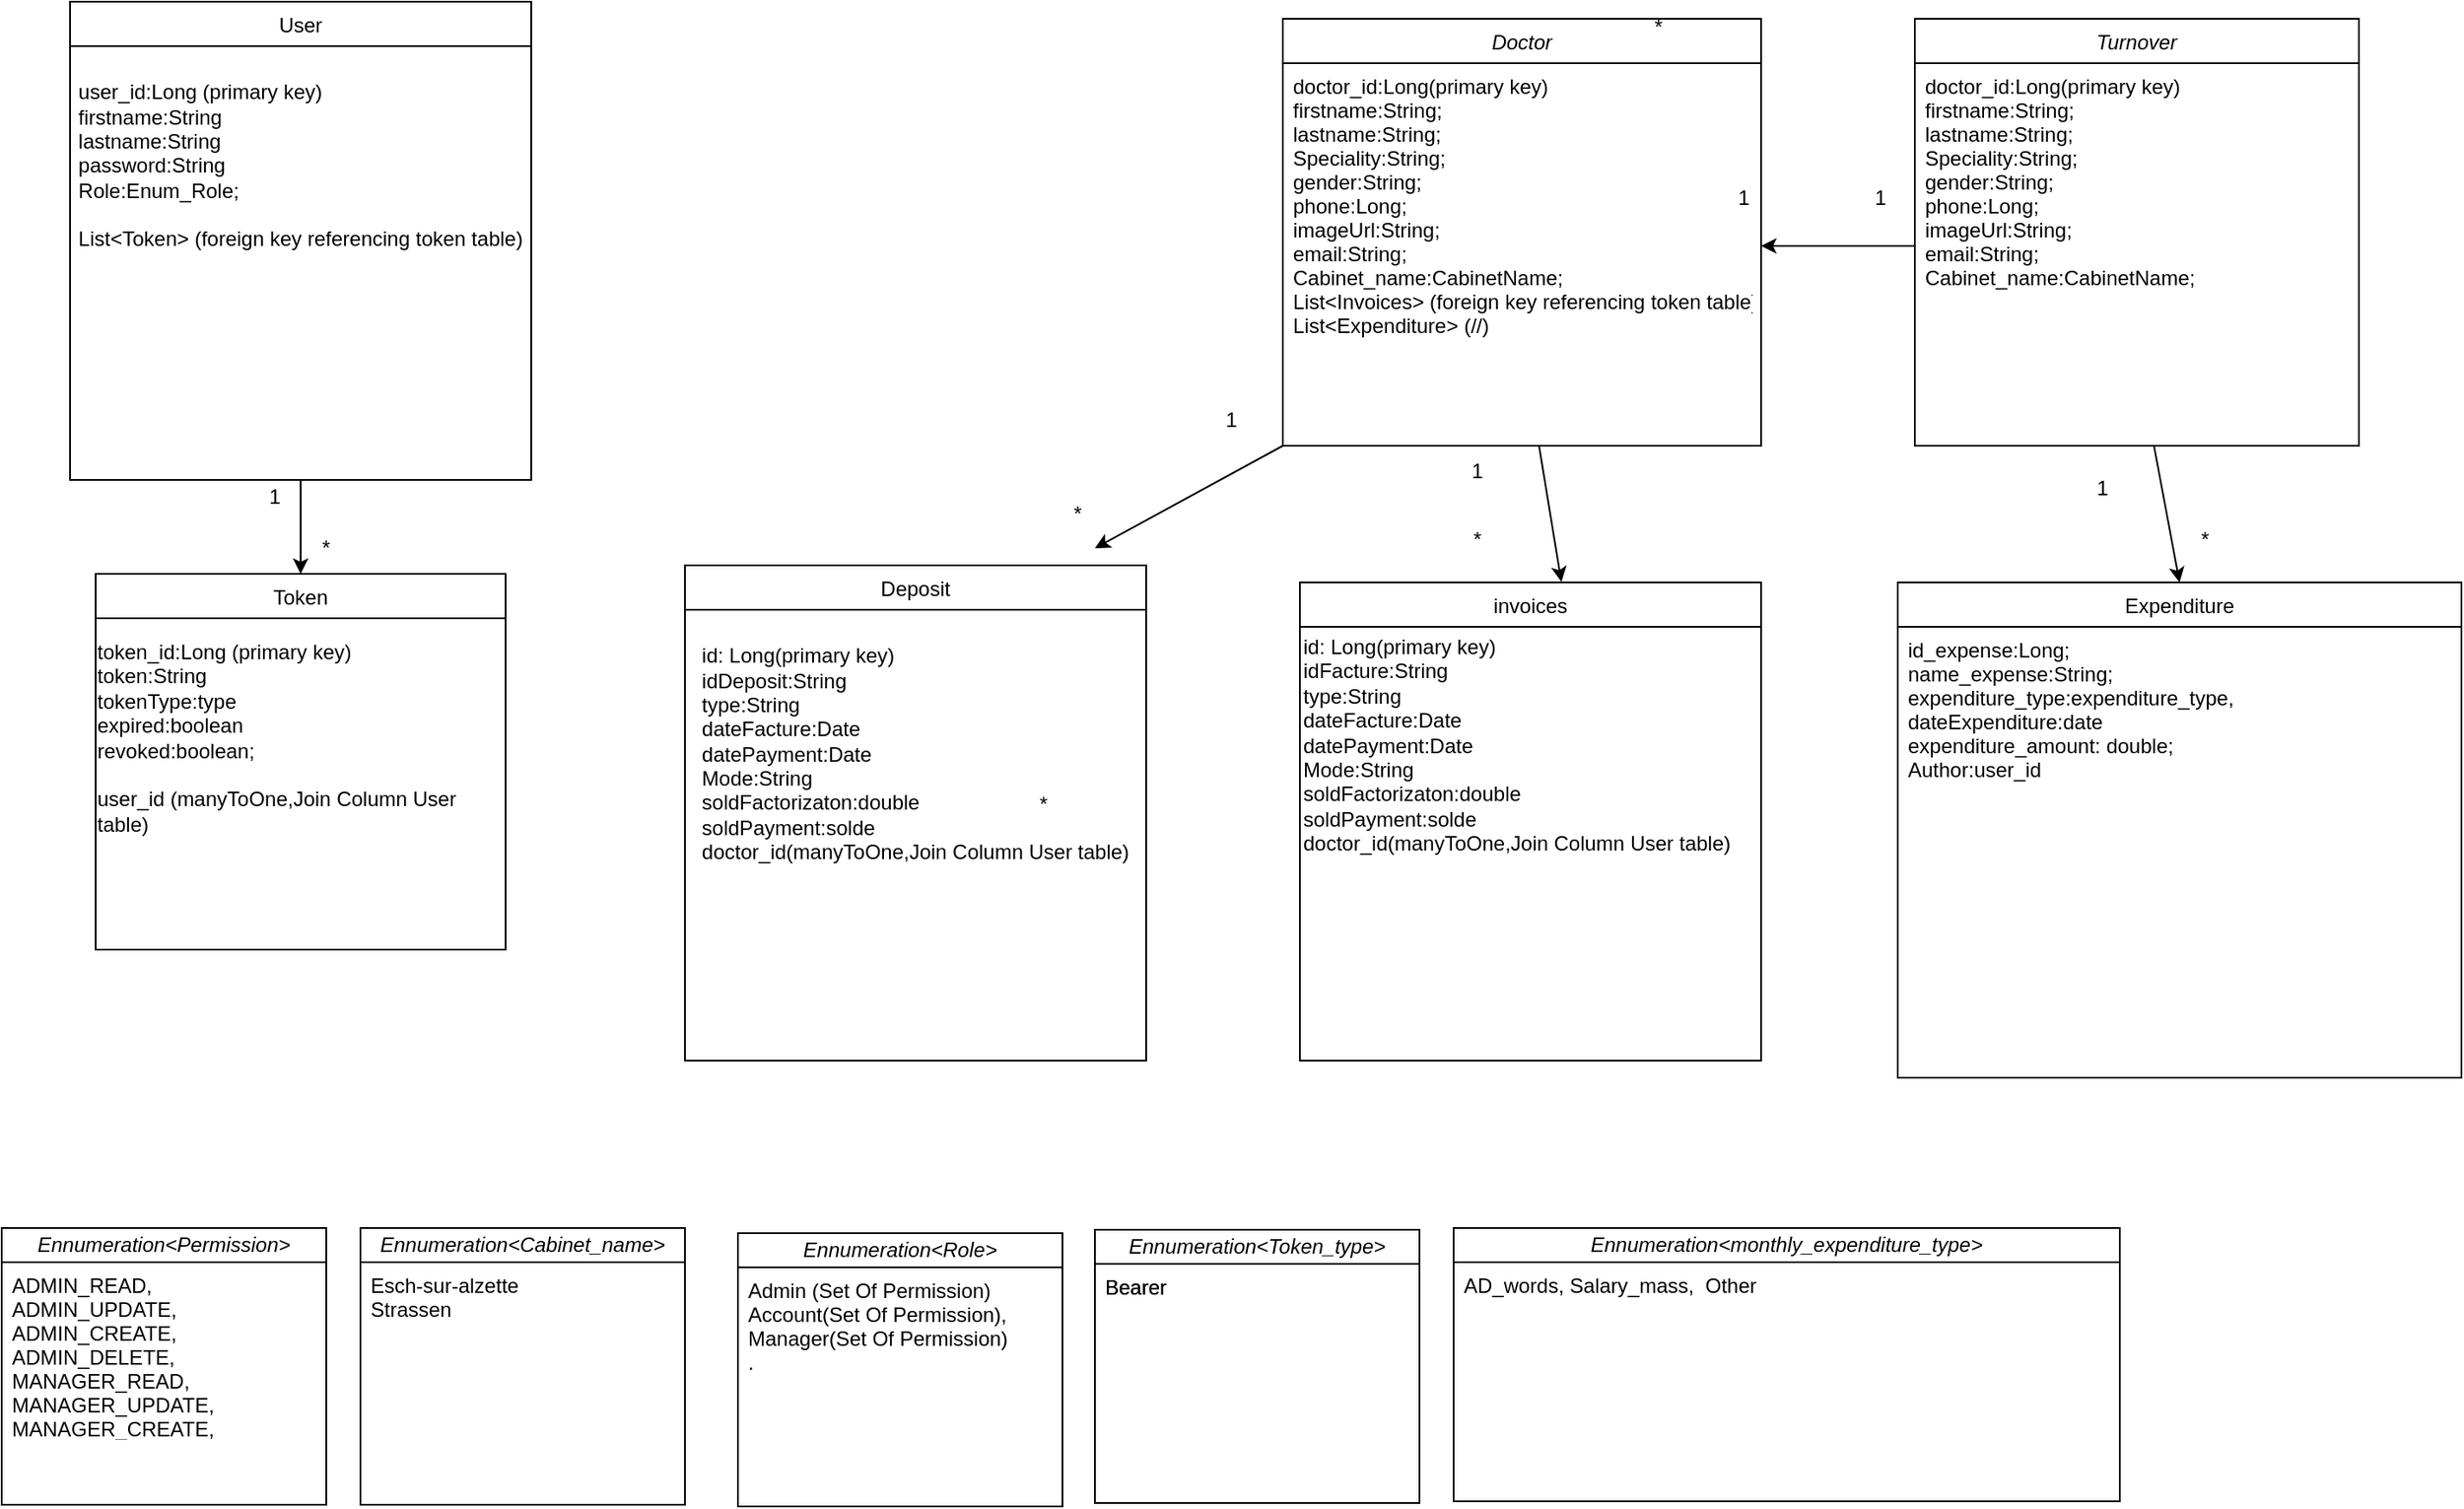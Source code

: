 <mxfile version="21.2.9" type="device">
  <diagram id="C5RBs43oDa-KdzZeNtuy" name="Page-1">
    <mxGraphModel dx="2069" dy="739" grid="1" gridSize="10" guides="1" tooltips="1" connect="1" arrows="1" fold="1" page="1" pageScale="1" pageWidth="827" pageHeight="1169" math="0" shadow="0">
      <root>
        <mxCell id="WIyWlLk6GJQsqaUBKTNV-0" />
        <mxCell id="WIyWlLk6GJQsqaUBKTNV-1" parent="WIyWlLk6GJQsqaUBKTNV-0" />
        <mxCell id="zkfFHV4jXpPFQw0GAbJ--0" value="Doctor" style="swimlane;fontStyle=2;align=center;verticalAlign=top;childLayout=stackLayout;horizontal=1;startSize=26;horizontalStack=0;resizeParent=1;resizeLast=0;collapsible=1;marginBottom=0;rounded=0;shadow=0;strokeWidth=1;" parent="WIyWlLk6GJQsqaUBKTNV-1" vertex="1">
          <mxGeometry x="-10" y="40" width="280" height="250" as="geometry">
            <mxRectangle x="230" y="140" width="160" height="26" as="alternateBounds" />
          </mxGeometry>
        </mxCell>
        <mxCell id="zkfFHV4jXpPFQw0GAbJ--1" value="doctor_id:Long(primary key)&#xa;firstname:String;&#xa;lastname:String;&#xa;Speciality:String;&#xa;gender:String;&#xa;phone:Long;&#xa;imageUrl:String;&#xa;email:String;&#xa;Cabinet_name:CabinetName;&#xa;List&lt;Invoices&gt; (foreign key referencing token table)&#xa;List&lt;Expenditure&gt; (//)" style="text;align=left;verticalAlign=top;spacingLeft=4;spacingRight=4;overflow=hidden;rotatable=0;points=[[0,0.5],[1,0.5]];portConstraint=eastwest;" parent="zkfFHV4jXpPFQw0GAbJ--0" vertex="1">
          <mxGeometry y="26" width="280" height="214" as="geometry" />
        </mxCell>
        <mxCell id="GJzHazyFfBrI7LoOwoTK-0" value="Expenditure" style="swimlane;fontStyle=0;align=center;verticalAlign=top;childLayout=stackLayout;horizontal=1;startSize=26;horizontalStack=0;resizeParent=1;resizeLast=0;collapsible=1;marginBottom=0;rounded=0;shadow=0;strokeWidth=1;" parent="WIyWlLk6GJQsqaUBKTNV-1" vertex="1">
          <mxGeometry x="350" y="370" width="330" height="290" as="geometry">
            <mxRectangle x="550" y="140" width="160" height="26" as="alternateBounds" />
          </mxGeometry>
        </mxCell>
        <mxCell id="GJzHazyFfBrI7LoOwoTK-1" value="id_expense:Long;&#xa;name_expense:String;&#xa;expenditure_type:expenditure_type,&#xa;dateExpenditure:date&#xa;expenditure_amount: double;&#xa;Author:user_id" style="text;align=left;verticalAlign=top;spacingLeft=4;spacingRight=4;overflow=hidden;rotatable=0;points=[[0,0.5],[1,0.5]];portConstraint=eastwest;" parent="GJzHazyFfBrI7LoOwoTK-0" vertex="1">
          <mxGeometry y="26" width="330" height="194" as="geometry" />
        </mxCell>
        <mxCell id="GJzHazyFfBrI7LoOwoTK-2" value="invoices" style="swimlane;fontStyle=0;align=center;verticalAlign=top;childLayout=stackLayout;horizontal=1;startSize=26;horizontalStack=0;resizeParent=1;resizeLast=0;collapsible=1;marginBottom=0;rounded=0;shadow=0;strokeWidth=1;" parent="WIyWlLk6GJQsqaUBKTNV-1" vertex="1">
          <mxGeometry y="370" width="270" height="280" as="geometry">
            <mxRectangle x="550" y="140" width="160" height="26" as="alternateBounds" />
          </mxGeometry>
        </mxCell>
        <mxCell id="GJzHazyFfBrI7LoOwoTK-6" value="&lt;div style=&quot;border-color: var(--border-color);&quot;&gt;&lt;br&gt;&lt;br&gt;&lt;br&gt;id: Long(primary key)&lt;/div&gt;&lt;div style=&quot;border-color: var(--border-color);&quot;&gt;idFacture:String&amp;nbsp;&lt;/div&gt;&lt;div style=&quot;border-color: var(--border-color);&quot;&gt;type:String&lt;/div&gt;&lt;div style=&quot;border-color: var(--border-color);&quot;&gt;dateFacture:Date&lt;/div&gt;&lt;div style=&quot;border-color: var(--border-color);&quot;&gt;&lt;span style=&quot;background-color: initial;&quot;&gt;datePayment:Date&lt;/span&gt;&lt;/div&gt;&lt;div style=&quot;border-color: var(--border-color);&quot;&gt;&lt;span style=&quot;background-color: initial;&quot;&gt;Mode:String&lt;/span&gt;&lt;br&gt;&lt;/div&gt;&lt;div style=&quot;border-color: var(--border-color);&quot;&gt;&lt;div style=&quot;&quot;&gt;&lt;span style=&quot;background-color: initial;&quot;&gt;soldFactorizaton:double&lt;/span&gt;&lt;/div&gt;&lt;div style=&quot;&quot;&gt;&lt;span style=&quot;background-color: initial;&quot;&gt;soldPayment:solde&amp;nbsp;&lt;br&gt;doctor_id(&lt;/span&gt;manyToOne,Join Column User table)&lt;/div&gt;&lt;div style=&quot;&quot;&gt;&lt;span style=&quot;background-color: initial;&quot;&gt;&lt;br&gt;&lt;/span&gt;&lt;/div&gt;&lt;div style=&quot;&quot;&gt;&lt;span style=&quot;background-color: initial;&quot;&gt;&lt;br&gt;&lt;/span&gt;&lt;/div&gt;&lt;/div&gt;" style="text;html=1;strokeColor=none;fillColor=none;align=left;verticalAlign=middle;whiteSpace=wrap;rounded=0;" parent="GJzHazyFfBrI7LoOwoTK-2" vertex="1">
          <mxGeometry y="26" width="270" height="124" as="geometry" />
        </mxCell>
        <mxCell id="GJzHazyFfBrI7LoOwoTK-11" value="Deposit" style="swimlane;fontStyle=0;align=center;verticalAlign=top;childLayout=stackLayout;horizontal=1;startSize=26;horizontalStack=0;resizeParent=1;resizeLast=0;collapsible=1;marginBottom=0;rounded=0;shadow=0;strokeWidth=1;" parent="WIyWlLk6GJQsqaUBKTNV-1" vertex="1">
          <mxGeometry x="-360" y="360" width="270" height="290" as="geometry">
            <mxRectangle x="550" y="140" width="160" height="26" as="alternateBounds" />
          </mxGeometry>
        </mxCell>
        <mxCell id="GJzHazyFfBrI7LoOwoTK-12" value="&lt;div style=&quot;border-color: var(--border-color);&quot;&gt;&lt;div style=&quot;border-color: var(--border-color);&quot;&gt;&lt;div style=&quot;border-color: var(--border-color);&quot;&gt;&lt;div style=&quot;text-align: left;&quot;&gt;&lt;br&gt;&lt;/div&gt;&lt;div style=&quot;text-align: left;&quot;&gt;&lt;br&gt;&lt;/div&gt;&lt;div style=&quot;text-align: left;&quot;&gt;&lt;br&gt;&lt;/div&gt;&lt;div style=&quot;text-align: left;&quot;&gt;&lt;span style=&quot;background-color: initial;&quot;&gt;id: Long(primary key)&lt;/span&gt;&lt;/div&gt;&lt;/div&gt;&lt;div style=&quot;text-align: left; border-color: var(--border-color);&quot;&gt;idDeposit:String&amp;nbsp;&lt;/div&gt;&lt;div style=&quot;text-align: left; border-color: var(--border-color);&quot;&gt;type:String&lt;/div&gt;&lt;div style=&quot;text-align: left; border-color: var(--border-color);&quot;&gt;dateFacture:Date&lt;/div&gt;&lt;div style=&quot;text-align: left; border-color: var(--border-color);&quot;&gt;datePayment:Date&lt;/div&gt;&lt;div style=&quot;text-align: left; border-color: var(--border-color);&quot;&gt;&lt;span style=&quot;border-color: var(--border-color); background-color: initial;&quot;&gt;Mode:String&lt;/span&gt;&lt;br style=&quot;border-color: var(--border-color);&quot;&gt;&lt;/div&gt;&lt;div style=&quot;border-color: var(--border-color);&quot;&gt;&lt;div style=&quot;text-align: left; border-color: var(--border-color);&quot;&gt;&lt;span style=&quot;border-color: var(--border-color); background-color: initial;&quot;&gt;soldFactorizaton:double&lt;/span&gt;&lt;/div&gt;&lt;div style=&quot;border-color: var(--border-color);&quot;&gt;&lt;div style=&quot;text-align: left;&quot;&gt;&lt;span style=&quot;background-color: initial;&quot;&gt;soldPayment:solde&amp;nbsp;&lt;/span&gt;&lt;/div&gt;&lt;span style=&quot;border-color: var(--border-color); background-color: initial;&quot;&gt;&lt;div style=&quot;text-align: left;&quot;&gt;&lt;span style=&quot;background-color: initial; border-color: var(--border-color);&quot;&gt;doctor_id(&lt;/span&gt;&lt;span style=&quot;background-color: initial;&quot;&gt;manyToOne,Join Column User table)&lt;/span&gt;&lt;/div&gt;&lt;/span&gt;&lt;/div&gt;&lt;div style=&quot;text-align: left; border-color: var(--border-color);&quot;&gt;&lt;span style=&quot;border-color: var(--border-color); background-color: initial;&quot;&gt;&lt;br style=&quot;border-color: var(--border-color);&quot;&gt;&lt;/span&gt;&lt;/div&gt;&lt;/div&gt;&lt;/div&gt;&lt;/div&gt;" style="text;html=1;strokeColor=none;fillColor=none;align=center;verticalAlign=middle;whiteSpace=wrap;rounded=0;" parent="GJzHazyFfBrI7LoOwoTK-11" vertex="1">
          <mxGeometry y="26" width="270" height="140" as="geometry" />
        </mxCell>
        <mxCell id="GJzHazyFfBrI7LoOwoTK-20" value="Ennumeration&lt;Cabinet_name&gt;" style="swimlane;fontStyle=2;align=center;verticalAlign=bottom;childLayout=stackLayout;horizontal=1;startSize=20;horizontalStack=0;resizeParent=1;resizeLast=0;collapsible=1;marginBottom=0;rounded=0;shadow=0;strokeWidth=1;spacing=3;flipV=0;flipH=1;fontSize=12;" parent="WIyWlLk6GJQsqaUBKTNV-1" vertex="1">
          <mxGeometry x="-550" y="748" width="190" height="162" as="geometry">
            <mxRectangle x="230" y="140" width="160" height="26" as="alternateBounds" />
          </mxGeometry>
        </mxCell>
        <mxCell id="GJzHazyFfBrI7LoOwoTK-21" value="Esch-sur-alzette&#xa;Strassen" style="text;align=left;verticalAlign=top;spacingLeft=4;spacingRight=4;overflow=hidden;rotatable=0;points=[[0,0.5],[1,0.5]];portConstraint=eastwest;" parent="GJzHazyFfBrI7LoOwoTK-20" vertex="1">
          <mxGeometry y="20" width="190" height="100" as="geometry" />
        </mxCell>
        <mxCell id="GJzHazyFfBrI7LoOwoTK-22" value="Ennumeration&lt;Role&gt;" style="swimlane;fontStyle=2;align=center;verticalAlign=bottom;childLayout=stackLayout;horizontal=1;startSize=20;horizontalStack=0;resizeParent=1;resizeLast=0;collapsible=1;marginBottom=0;rounded=0;shadow=0;strokeWidth=1;spacing=3;flipV=0;flipH=1;fontSize=12;" parent="WIyWlLk6GJQsqaUBKTNV-1" vertex="1">
          <mxGeometry x="-329" y="751" width="190" height="160" as="geometry">
            <mxRectangle x="230" y="140" width="160" height="26" as="alternateBounds" />
          </mxGeometry>
        </mxCell>
        <mxCell id="GJzHazyFfBrI7LoOwoTK-23" value="Admin (Set Of Permission)&#xa;Account(Set Of Permission),&#xa;Manager(Set Of Permission)&#xa;. " style="text;align=left;verticalAlign=top;spacingLeft=4;spacingRight=4;overflow=hidden;rotatable=0;points=[[0,0.5],[1,0.5]];portConstraint=eastwest;" parent="GJzHazyFfBrI7LoOwoTK-22" vertex="1">
          <mxGeometry y="20" width="190" height="120" as="geometry" />
        </mxCell>
        <mxCell id="GJzHazyFfBrI7LoOwoTK-33" value="*" style="text;html=1;strokeColor=none;fillColor=none;align=center;verticalAlign=middle;whiteSpace=wrap;rounded=0;fontSize=12;" parent="WIyWlLk6GJQsqaUBKTNV-1" vertex="1">
          <mxGeometry x="180" y="30" width="60" height="30" as="geometry" />
        </mxCell>
        <mxCell id="GJzHazyFfBrI7LoOwoTK-41" value="" style="endArrow=classic;html=1;rounded=0;fontSize=12;entryX=0.567;entryY=-0.001;entryDx=0;entryDy=0;entryPerimeter=0;" parent="WIyWlLk6GJQsqaUBKTNV-1" target="GJzHazyFfBrI7LoOwoTK-2" edge="1">
          <mxGeometry width="50" height="50" relative="1" as="geometry">
            <mxPoint x="140" y="290" as="sourcePoint" />
            <mxPoint x="180" y="480" as="targetPoint" />
          </mxGeometry>
        </mxCell>
        <mxCell id="GJzHazyFfBrI7LoOwoTK-45" value="1" style="text;html=1;strokeColor=none;fillColor=none;align=center;verticalAlign=middle;whiteSpace=wrap;rounded=0;fontSize=12;" parent="WIyWlLk6GJQsqaUBKTNV-1" vertex="1">
          <mxGeometry x="74" y="290" width="60" height="30" as="geometry" />
        </mxCell>
        <mxCell id="GJzHazyFfBrI7LoOwoTK-47" value="*" style="text;html=1;strokeColor=none;fillColor=none;align=center;verticalAlign=middle;whiteSpace=wrap;rounded=0;fontSize=12;" parent="WIyWlLk6GJQsqaUBKTNV-1" vertex="1">
          <mxGeometry x="74" y="330" width="60" height="30" as="geometry" />
        </mxCell>
        <mxCell id="GJzHazyFfBrI7LoOwoTK-59" value="" style="endArrow=classic;html=1;rounded=0;fontSize=12;exitX=0;exitY=1;exitDx=0;exitDy=0;" parent="WIyWlLk6GJQsqaUBKTNV-1" edge="1" source="zkfFHV4jXpPFQw0GAbJ--0">
          <mxGeometry width="50" height="50" relative="1" as="geometry">
            <mxPoint x="-10" y="520" as="sourcePoint" />
            <mxPoint x="-120" y="350" as="targetPoint" />
          </mxGeometry>
        </mxCell>
        <mxCell id="GJzHazyFfBrI7LoOwoTK-60" value="1" style="text;html=1;strokeColor=none;fillColor=none;align=center;verticalAlign=middle;whiteSpace=wrap;rounded=0;fontSize=12;" parent="WIyWlLk6GJQsqaUBKTNV-1" vertex="1">
          <mxGeometry x="-70" y="260" width="60" height="30" as="geometry" />
        </mxCell>
        <mxCell id="GJzHazyFfBrI7LoOwoTK-61" value="*" style="text;html=1;strokeColor=none;fillColor=none;align=center;verticalAlign=middle;whiteSpace=wrap;rounded=0;fontSize=12;" parent="WIyWlLk6GJQsqaUBKTNV-1" vertex="1">
          <mxGeometry x="-180" y="485" width="60" height="30" as="geometry" />
        </mxCell>
        <mxCell id="C-1Txqb46iEo5TLTrHJg-0" value="User" style="swimlane;fontStyle=0;align=center;verticalAlign=top;childLayout=stackLayout;horizontal=1;startSize=26;horizontalStack=0;resizeParent=1;resizeLast=0;collapsible=1;marginBottom=0;rounded=0;shadow=0;strokeWidth=1;" vertex="1" parent="WIyWlLk6GJQsqaUBKTNV-1">
          <mxGeometry x="-720" y="30" width="270" height="280" as="geometry">
            <mxRectangle x="550" y="140" width="160" height="26" as="alternateBounds" />
          </mxGeometry>
        </mxCell>
        <mxCell id="C-1Txqb46iEo5TLTrHJg-1" value="&lt;div style=&quot;border-color: var(--border-color); text-align: left;&quot;&gt;&lt;div style=&quot;border-color: var(--border-color);&quot;&gt;user_id:Long (primary key)&lt;/div&gt;&lt;div style=&quot;border-color: var(--border-color);&quot;&gt;firstname:String&lt;/div&gt;&lt;div style=&quot;border-color: var(--border-color);&quot;&gt;lastname:String&lt;/div&gt;&lt;div style=&quot;border-color: var(--border-color);&quot;&gt;password:String&lt;/div&gt;&lt;div style=&quot;border-color: var(--border-color);&quot;&gt;Role:Enum_Role;&lt;/div&gt;&lt;div style=&quot;border-color: var(--border-color);&quot;&gt;&lt;br&gt;&lt;/div&gt;&lt;div style=&quot;border-color: var(--border-color);&quot;&gt;List&amp;lt;Token&amp;gt; (foreign key referencing token table)&lt;/div&gt;&lt;/div&gt;" style="text;html=1;strokeColor=none;fillColor=none;align=center;verticalAlign=middle;whiteSpace=wrap;rounded=0;" vertex="1" parent="C-1Txqb46iEo5TLTrHJg-0">
          <mxGeometry y="26" width="270" height="140" as="geometry" />
        </mxCell>
        <mxCell id="C-1Txqb46iEo5TLTrHJg-2" value="Ennumeration&lt;Permission&gt;" style="swimlane;fontStyle=2;align=center;verticalAlign=bottom;childLayout=stackLayout;horizontal=1;startSize=20;horizontalStack=0;resizeParent=1;resizeLast=0;collapsible=1;marginBottom=0;rounded=0;shadow=0;strokeWidth=1;spacing=3;flipV=0;flipH=1;fontSize=12;" vertex="1" parent="WIyWlLk6GJQsqaUBKTNV-1">
          <mxGeometry x="-760" y="748" width="190" height="162" as="geometry">
            <mxRectangle x="230" y="140" width="160" height="26" as="alternateBounds" />
          </mxGeometry>
        </mxCell>
        <mxCell id="C-1Txqb46iEo5TLTrHJg-3" value="ADMIN_READ,&#xa;ADMIN_UPDATE,&#xa;ADMIN_CREATE,&#xa;ADMIN_DELETE,&#xa;MANAGER_READ,&#xa;MANAGER_UPDATE,&#xa;MANAGER_CREATE,&#xa;MANAGER_DELETE,&#xa;" style="text;align=left;verticalAlign=top;spacingLeft=4;spacingRight=4;overflow=hidden;rotatable=0;points=[[0,0.5],[1,0.5]];portConstraint=eastwest;" vertex="1" parent="C-1Txqb46iEo5TLTrHJg-2">
          <mxGeometry y="20" width="190" height="100" as="geometry" />
        </mxCell>
        <mxCell id="ugojNOrt9NUBFIoecqf6-0" value="Token" style="swimlane;fontStyle=0;align=center;verticalAlign=top;childLayout=stackLayout;horizontal=1;startSize=26;horizontalStack=0;resizeParent=1;resizeLast=0;collapsible=1;marginBottom=0;rounded=0;shadow=0;strokeWidth=1;" vertex="1" parent="WIyWlLk6GJQsqaUBKTNV-1">
          <mxGeometry x="-705" y="365" width="240" height="220" as="geometry">
            <mxRectangle x="550" y="140" width="160" height="26" as="alternateBounds" />
          </mxGeometry>
        </mxCell>
        <mxCell id="ugojNOrt9NUBFIoecqf6-1" value="&lt;div style=&quot;border-color: var(--border-color); text-align: left;&quot;&gt;&lt;div style=&quot;border-color: var(--border-color);&quot;&gt;token_id:Long (primary key)&lt;/div&gt;&lt;div style=&quot;border-color: var(--border-color);&quot;&gt;token:String&lt;/div&gt;&lt;div style=&quot;border-color: var(--border-color);&quot;&gt;tokenType:type&lt;/div&gt;&lt;div style=&quot;border-color: var(--border-color);&quot;&gt;expired:boolean&lt;/div&gt;&lt;div style=&quot;border-color: var(--border-color);&quot;&gt;revoked:boolean;&lt;/div&gt;&lt;div style=&quot;border-color: var(--border-color);&quot;&gt;&lt;br&gt;&lt;/div&gt;&lt;div style=&quot;border-color: var(--border-color);&quot;&gt;user_id (manyToOne,Join Column User table)&lt;/div&gt;&lt;/div&gt;" style="text;html=1;strokeColor=none;fillColor=none;align=center;verticalAlign=middle;whiteSpace=wrap;rounded=0;" vertex="1" parent="ugojNOrt9NUBFIoecqf6-0">
          <mxGeometry y="26" width="240" height="140" as="geometry" />
        </mxCell>
        <mxCell id="ugojNOrt9NUBFIoecqf6-3" value="Ennumeration&lt;Token_type&gt;" style="swimlane;fontStyle=2;align=center;verticalAlign=bottom;childLayout=stackLayout;horizontal=1;startSize=20;horizontalStack=0;resizeParent=1;resizeLast=0;collapsible=1;marginBottom=0;rounded=0;shadow=0;strokeWidth=1;spacing=3;flipV=0;flipH=1;fontSize=12;" vertex="1" parent="WIyWlLk6GJQsqaUBKTNV-1">
          <mxGeometry x="-120" y="749" width="190" height="160" as="geometry">
            <mxRectangle x="230" y="140" width="160" height="26" as="alternateBounds" />
          </mxGeometry>
        </mxCell>
        <mxCell id="ugojNOrt9NUBFIoecqf6-4" value="Bearer" style="text;align=left;verticalAlign=top;spacingLeft=4;spacingRight=4;overflow=hidden;rotatable=0;points=[[0,0.5],[1,0.5]];portConstraint=eastwest;" vertex="1" parent="ugojNOrt9NUBFIoecqf6-3">
          <mxGeometry y="20" width="190" height="120" as="geometry" />
        </mxCell>
        <mxCell id="ugojNOrt9NUBFIoecqf6-5" value="" style="endArrow=classic;html=1;rounded=0;exitX=0.5;exitY=1;exitDx=0;exitDy=0;entryX=0.5;entryY=0;entryDx=0;entryDy=0;" edge="1" parent="WIyWlLk6GJQsqaUBKTNV-1" source="C-1Txqb46iEo5TLTrHJg-0" target="ugojNOrt9NUBFIoecqf6-0">
          <mxGeometry width="50" height="50" relative="1" as="geometry">
            <mxPoint x="-310" y="300" as="sourcePoint" />
            <mxPoint x="-260" y="250" as="targetPoint" />
          </mxGeometry>
        </mxCell>
        <mxCell id="ugojNOrt9NUBFIoecqf6-6" value="1" style="text;html=1;strokeColor=none;fillColor=none;align=center;verticalAlign=middle;whiteSpace=wrap;rounded=0;fontSize=12;" vertex="1" parent="WIyWlLk6GJQsqaUBKTNV-1">
          <mxGeometry x="-630" y="305" width="60" height="30" as="geometry" />
        </mxCell>
        <mxCell id="ugojNOrt9NUBFIoecqf6-7" value="*" style="text;html=1;strokeColor=none;fillColor=none;align=center;verticalAlign=middle;whiteSpace=wrap;rounded=0;fontSize=12;" vertex="1" parent="WIyWlLk6GJQsqaUBKTNV-1">
          <mxGeometry x="-600" y="335" width="60" height="30" as="geometry" />
        </mxCell>
        <mxCell id="ugojNOrt9NUBFIoecqf6-9" value="*" style="text;html=1;strokeColor=none;fillColor=none;align=center;verticalAlign=middle;whiteSpace=wrap;rounded=0;fontSize=12;" vertex="1" parent="WIyWlLk6GJQsqaUBKTNV-1">
          <mxGeometry x="500" y="330" width="60" height="30" as="geometry" />
        </mxCell>
        <mxCell id="ugojNOrt9NUBFIoecqf6-10" value="*" style="text;html=1;strokeColor=none;fillColor=none;align=center;verticalAlign=middle;whiteSpace=wrap;rounded=0;fontSize=12;" vertex="1" parent="WIyWlLk6GJQsqaUBKTNV-1">
          <mxGeometry x="-160" y="315" width="60" height="30" as="geometry" />
        </mxCell>
        <mxCell id="ugojNOrt9NUBFIoecqf6-12" value="Ennumeration&lt;Token_type&gt;" style="swimlane;fontStyle=2;align=center;verticalAlign=bottom;childLayout=stackLayout;horizontal=1;startSize=20;horizontalStack=0;resizeParent=1;resizeLast=0;collapsible=1;marginBottom=0;rounded=0;shadow=0;strokeWidth=1;spacing=3;flipV=0;flipH=1;fontSize=12;" vertex="1" parent="WIyWlLk6GJQsqaUBKTNV-1">
          <mxGeometry x="-120" y="749" width="190" height="160" as="geometry">
            <mxRectangle x="230" y="140" width="160" height="26" as="alternateBounds" />
          </mxGeometry>
        </mxCell>
        <mxCell id="ugojNOrt9NUBFIoecqf6-13" value="Bearer" style="text;align=left;verticalAlign=top;spacingLeft=4;spacingRight=4;overflow=hidden;rotatable=0;points=[[0,0.5],[1,0.5]];portConstraint=eastwest;" vertex="1" parent="ugojNOrt9NUBFIoecqf6-12">
          <mxGeometry y="20" width="190" height="120" as="geometry" />
        </mxCell>
        <mxCell id="ugojNOrt9NUBFIoecqf6-14" value="Ennumeration&lt;monthly_expenditure_type&gt;" style="swimlane;fontStyle=2;align=center;verticalAlign=bottom;childLayout=stackLayout;horizontal=1;startSize=20;horizontalStack=0;resizeParent=1;resizeLast=0;collapsible=1;marginBottom=0;rounded=0;shadow=0;strokeWidth=1;spacing=3;flipV=0;flipH=1;fontSize=12;" vertex="1" parent="WIyWlLk6GJQsqaUBKTNV-1">
          <mxGeometry x="90" y="748" width="390" height="160" as="geometry">
            <mxRectangle x="230" y="140" width="160" height="26" as="alternateBounds" />
          </mxGeometry>
        </mxCell>
        <mxCell id="ugojNOrt9NUBFIoecqf6-15" value="AD_words, Salary_mass,  Other" style="text;align=left;verticalAlign=top;spacingLeft=4;spacingRight=4;overflow=hidden;rotatable=0;points=[[0,0.5],[1,0.5]];portConstraint=eastwest;" vertex="1" parent="ugojNOrt9NUBFIoecqf6-14">
          <mxGeometry y="20" width="390" height="120" as="geometry" />
        </mxCell>
        <mxCell id="ugojNOrt9NUBFIoecqf6-16" value="Turnover" style="swimlane;fontStyle=2;align=center;verticalAlign=top;childLayout=stackLayout;horizontal=1;startSize=26;horizontalStack=0;resizeParent=1;resizeLast=0;collapsible=1;marginBottom=0;rounded=0;shadow=0;strokeWidth=1;" vertex="1" parent="WIyWlLk6GJQsqaUBKTNV-1">
          <mxGeometry x="360" y="40" width="260" height="250" as="geometry">
            <mxRectangle x="230" y="140" width="160" height="26" as="alternateBounds" />
          </mxGeometry>
        </mxCell>
        <mxCell id="ugojNOrt9NUBFIoecqf6-17" value="doctor_id:Long(primary key)&#xa;firstname:String;&#xa;lastname:String;&#xa;Speciality:String;&#xa;gender:String;&#xa;phone:Long;&#xa;imageUrl:String;&#xa;email:String;&#xa;Cabinet_name:CabinetName;" style="text;align=left;verticalAlign=top;spacingLeft=4;spacingRight=4;overflow=hidden;rotatable=0;points=[[0,0.5],[1,0.5]];portConstraint=eastwest;" vertex="1" parent="ugojNOrt9NUBFIoecqf6-16">
          <mxGeometry y="26" width="260" height="214" as="geometry" />
        </mxCell>
        <mxCell id="ugojNOrt9NUBFIoecqf6-18" value="" style="endArrow=classic;html=1;rounded=0;entryX=1;entryY=0.5;entryDx=0;entryDy=0;exitX=0;exitY=0.5;exitDx=0;exitDy=0;" edge="1" parent="WIyWlLk6GJQsqaUBKTNV-1" source="ugojNOrt9NUBFIoecqf6-17" target="zkfFHV4jXpPFQw0GAbJ--1">
          <mxGeometry width="50" height="50" relative="1" as="geometry">
            <mxPoint x="130" y="400" as="sourcePoint" />
            <mxPoint x="180" y="350" as="targetPoint" />
          </mxGeometry>
        </mxCell>
        <mxCell id="ugojNOrt9NUBFIoecqf6-19" value="1" style="text;html=1;strokeColor=none;fillColor=none;align=center;verticalAlign=middle;whiteSpace=wrap;rounded=0;fontSize=12;" vertex="1" parent="WIyWlLk6GJQsqaUBKTNV-1">
          <mxGeometry x="230" y="130" width="60" height="30" as="geometry" />
        </mxCell>
        <mxCell id="ugojNOrt9NUBFIoecqf6-20" value="1" style="text;html=1;strokeColor=none;fillColor=none;align=center;verticalAlign=middle;whiteSpace=wrap;rounded=0;fontSize=12;" vertex="1" parent="WIyWlLk6GJQsqaUBKTNV-1">
          <mxGeometry x="310" y="130" width="60" height="30" as="geometry" />
        </mxCell>
        <mxCell id="ugojNOrt9NUBFIoecqf6-23" value="" style="endArrow=classic;html=1;rounded=0;entryX=0.5;entryY=0;entryDx=0;entryDy=0;" edge="1" parent="WIyWlLk6GJQsqaUBKTNV-1" target="GJzHazyFfBrI7LoOwoTK-0">
          <mxGeometry width="50" height="50" relative="1" as="geometry">
            <mxPoint x="500" y="290" as="sourcePoint" />
            <mxPoint x="80" y="350" as="targetPoint" />
          </mxGeometry>
        </mxCell>
        <mxCell id="ugojNOrt9NUBFIoecqf6-24" value="1" style="text;html=1;strokeColor=none;fillColor=none;align=center;verticalAlign=middle;whiteSpace=wrap;rounded=0;fontSize=12;" vertex="1" parent="WIyWlLk6GJQsqaUBKTNV-1">
          <mxGeometry x="440" y="300" width="60" height="30" as="geometry" />
        </mxCell>
      </root>
    </mxGraphModel>
  </diagram>
</mxfile>
